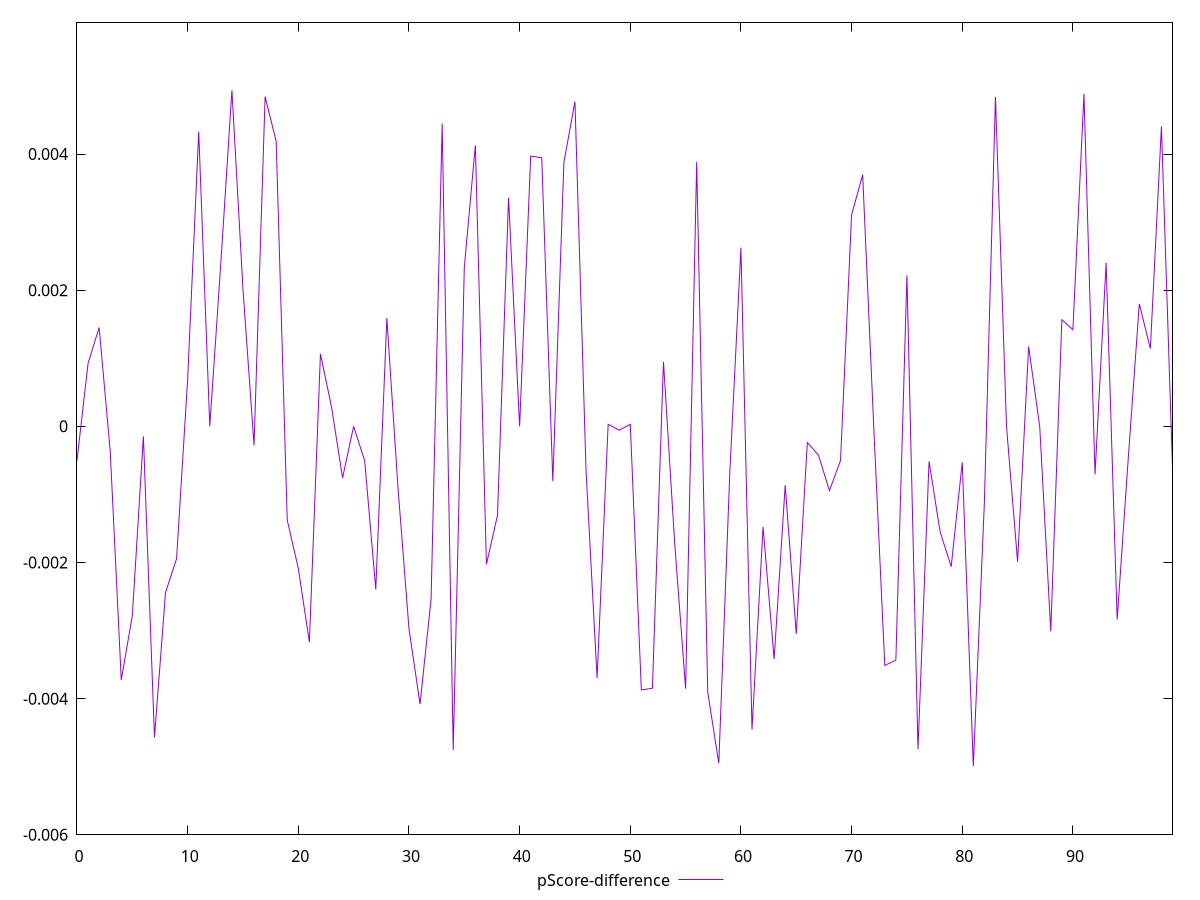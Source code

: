 reset

$pScoreDifference <<EOF
0 -0.0004999999999999449
1 0.0009266666819651714
2 0.001451666653156325
3 -0.0003591666618983913
4 -0.0037258333216111383
5 -0.002780833318829501
6 -0.00014666666587193067
7 -0.004568888888888845
8 -0.002440833325187408
9 -0.0019422222222221786
10 0.0006958333154519769
11 0.004327500015497199
12 0
13 0.002402499988675144
14 0.004935833315054539
15 0.0020125000178814467
16 -0.0002788888888889396
17 0.004844166661302163
18 0.004186666657527205
19 -0.0013788888888888184
20 -0.0020855555555555627
21 -0.0031699999918540778
22 0.0010649999976157787
23 0.0002850000063577829
24 -0.0007566666666666277
25 0
26 -0.0005066666666666553
27 -0.0023938888808091585
28 0.0015925000359614527
29 -0.0008850000053644003
30 -0.002970833331346623
31 -0.004080000023047092
32 -0.0025333333333333874
33 0.004449166705211005
34 -0.0047533333301544856
35 0.0023358333607514936
36 0.004127499982714666
37 -0.0020258333285649854
38 -0.0013055555555555598
39 0.003355833366513239
40 0
41 0.003970833371082949
42 0.003944444444444528
43 -0.0008055555555555038
44 0.003878333295385006
45 0.00476999998092642
46 -0.0006444444259007254
47 -0.003698888888888918
48 0.000029999986290940583
49 -0.000055833334724142425
50 0.000030000011126185555
51 -0.003872499987482958
52 -0.003846666688720357
53 0.0009483333428701446
54 -0.0016866666666666141
55 -0.003852499996622516
56 0.0038824999580779895
57 -0.003906666666666614
58 -0.0049488888888888916
59 -0.0006541666636864507
60 0.0026241666575271827
61 -0.0044544444444444276
62 -0.0014766666293144493
63 -0.003419999976952859
64 -0.0008644444444444455
65 -0.0030483333766460063
66 -0.0002366666666666628
67 -0.00042111111111109434
68 -0.000943333333333296
69 -0.0005011111111110633
70 0.0031088888888889388
71 0.0036966666579246743
72 0
73 -0.00351222222222225
74 -0.0034333332876365086
75 0.0022175000111261944
76 -0.004743333334724209
77 -0.0005133333333333656
78 -0.001548888888888933
79 -0.002061666672428464
80 -0.0005277777777777937
81 -0.004990000029404973
82 -0.0011166666666666547
83 0.004840000023444535
84 0
85 -0.0019877777828110066
86 0.0011733333269755564
87 0
88 -0.003010833337902974
89 0.001566666662693006
90 0.0014191666742165987
91 0.0048858333130678
92 -0.0007055555555555149
93 0.002402500013510389
94 -0.0028383333235979524
95 -0.0004733333333333256
96 0.0017999999970197411
97 0.0011416666954756627
98 0.004405000011126203
99 -0.0006077777777777627
EOF

set key outside below
set xrange [0:99]
set yrange [-0.005990000029404973:0.005935833315054539]
set trange [-0.005990000029404973:0.005935833315054539]
set terminal svg size 640, 500 enhanced background rgb 'white'
set output "report_00013_2021-02-09T12-04-24.940Z/uses-rel-preconnect/samples/pages+cached+noadtech+nomedia+nocss/pScore-difference/values.svg"

plot $pScoreDifference title "pScore-difference" with line

reset
